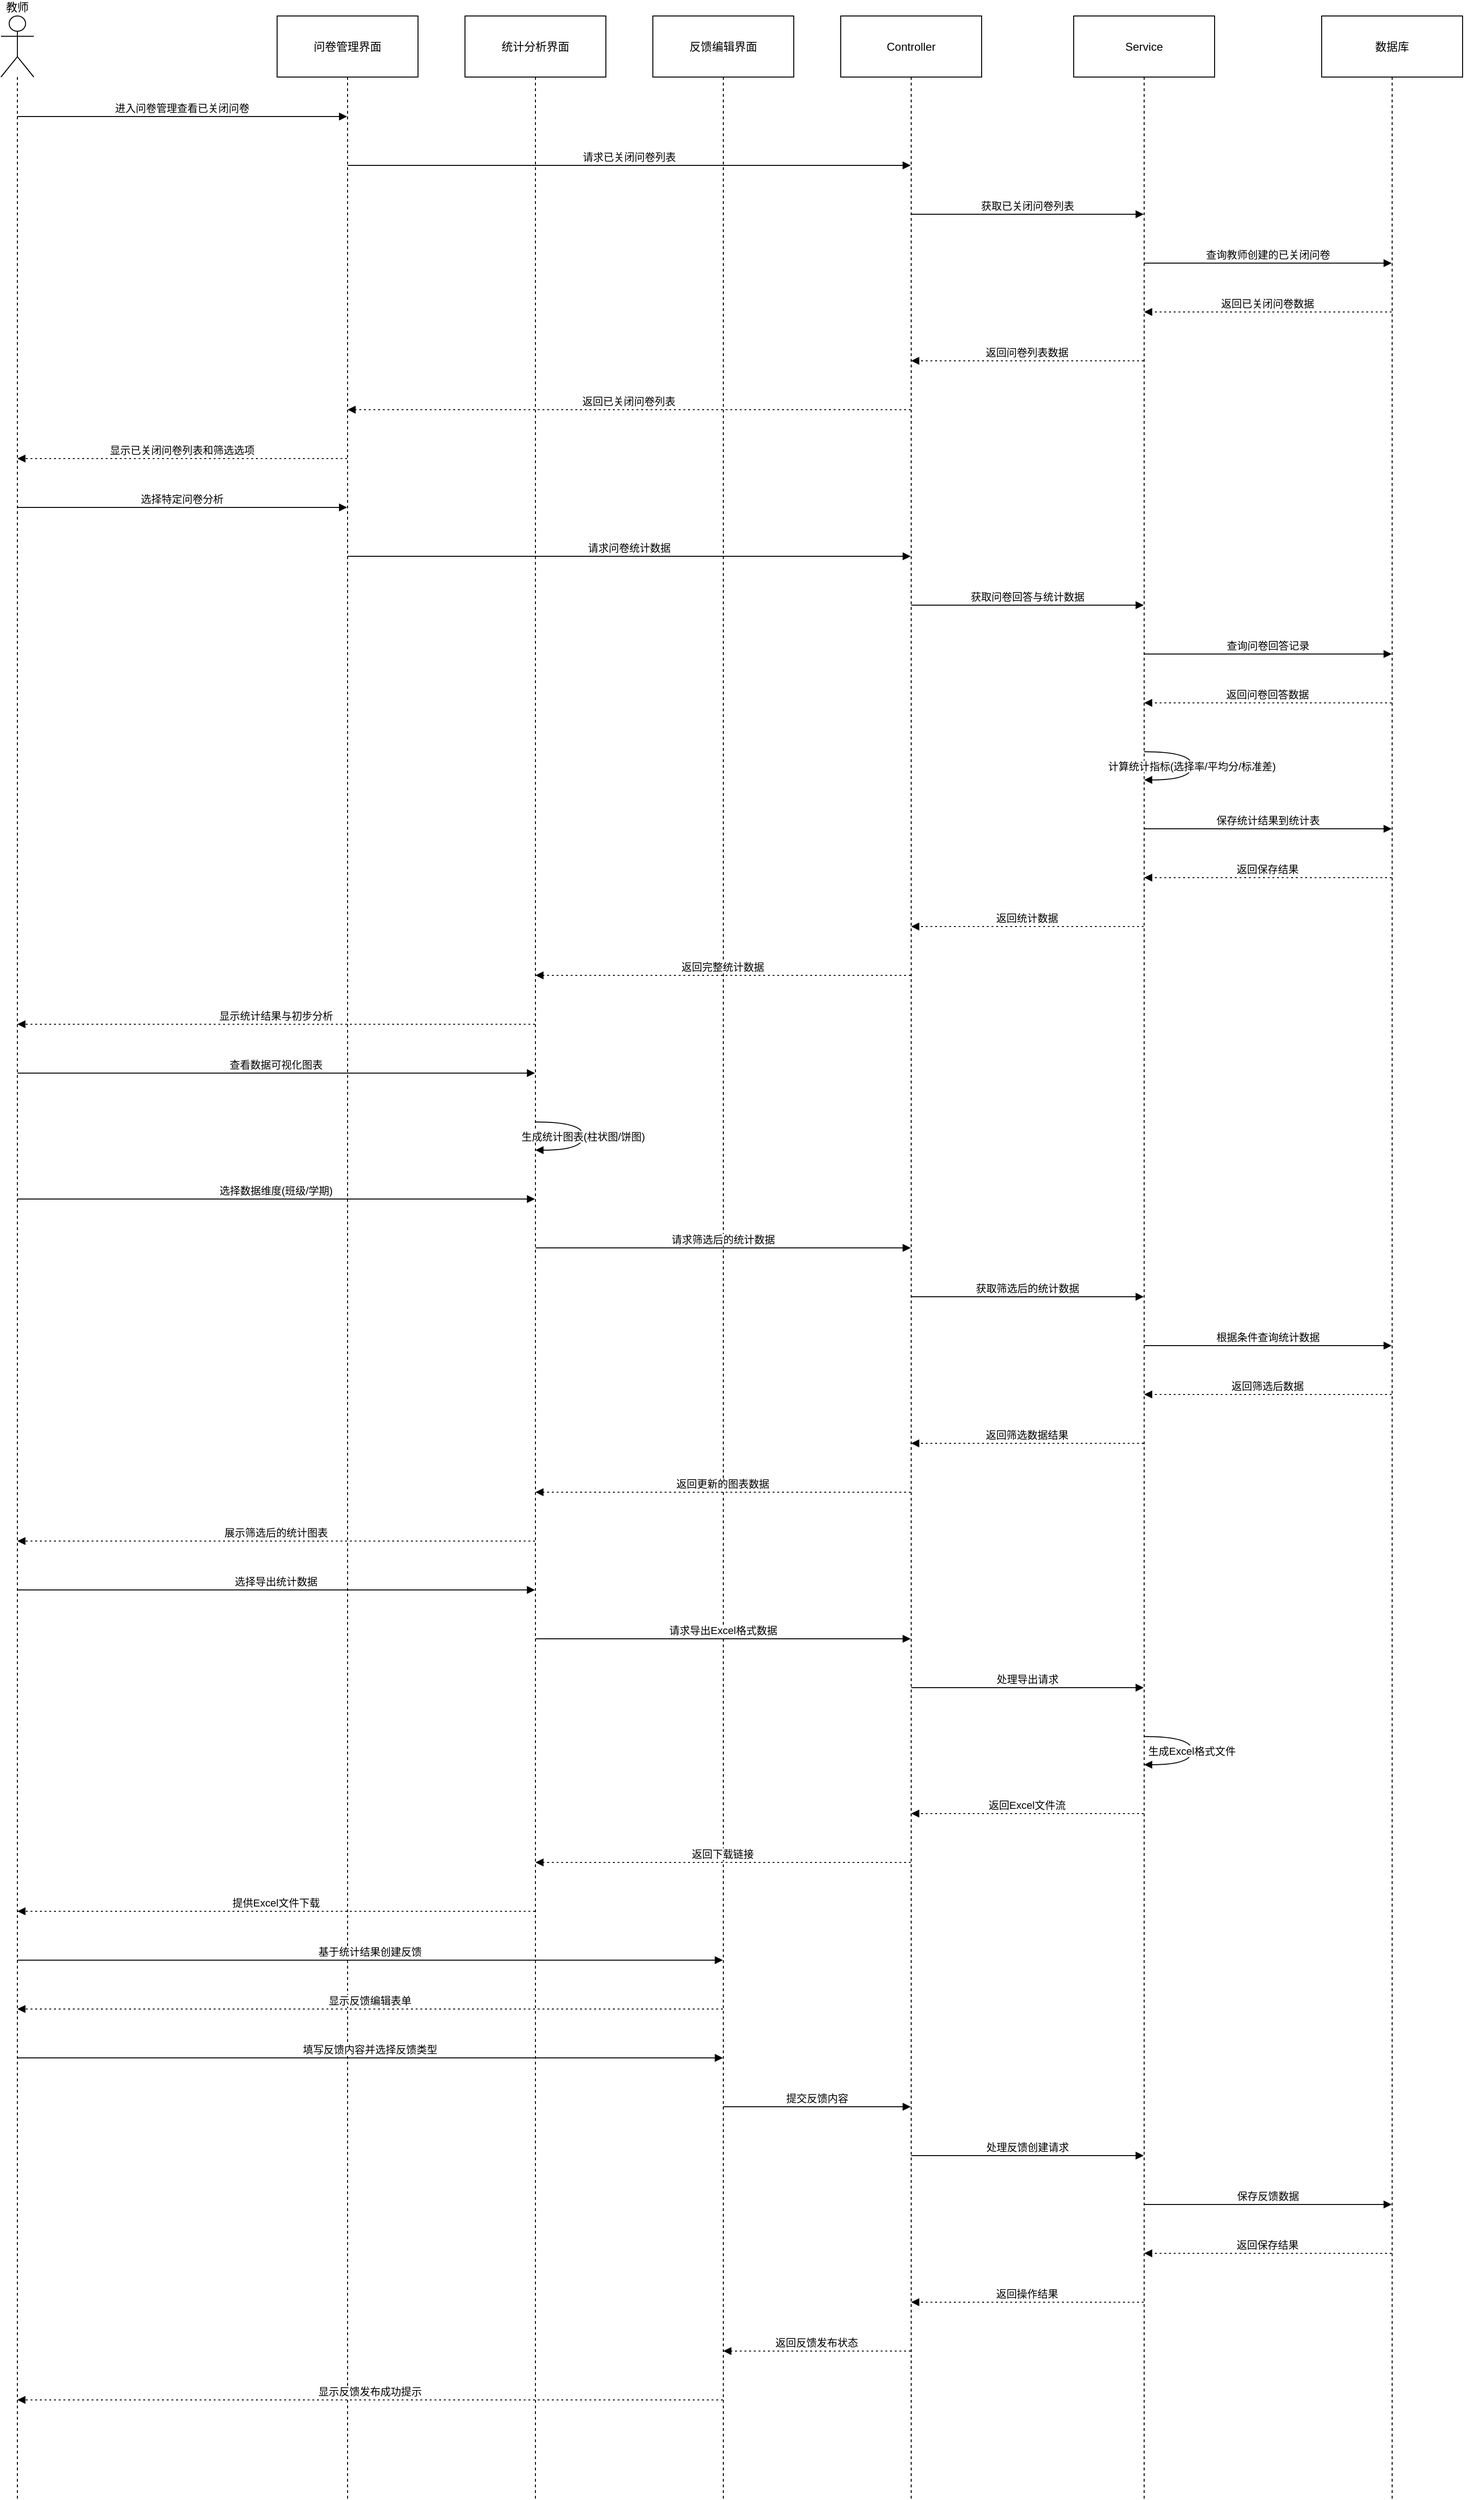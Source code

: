 <mxfile version="26.1.1">
  <diagram id="prtHgNgQTEPvFCAcTncT" name="Page-1">
    <mxGraphModel dx="1793" dy="975" grid="0" gridSize="10" guides="1" tooltips="1" connect="1" arrows="1" fold="1" page="0" pageScale="1" pageWidth="827" pageHeight="1169" math="0" shadow="0">
      <root>
        <mxCell id="0" />
        <mxCell id="1" parent="0" />
        <mxCell id="KFw7_NxjIXX5zIOPV5az-405" value="教师" style="shape=umlLifeline;perimeter=lifelinePerimeter;whiteSpace=wrap;container=1;dropTarget=0;collapsible=0;recursiveResize=0;outlineConnect=0;portConstraint=eastwest;newEdgeStyle={&quot;edgeStyle&quot;:&quot;elbowEdgeStyle&quot;,&quot;elbow&quot;:&quot;vertical&quot;,&quot;curved&quot;:0,&quot;rounded&quot;:0};participant=umlActor;verticalAlign=bottom;labelPosition=center;verticalLabelPosition=top;align=center;size=65;" vertex="1" parent="1">
          <mxGeometry x="225" y="380" width="35" height="2642" as="geometry" />
        </mxCell>
        <mxCell id="KFw7_NxjIXX5zIOPV5az-406" value="问卷管理界面" style="shape=umlLifeline;perimeter=lifelinePerimeter;whiteSpace=wrap;container=1;dropTarget=0;collapsible=0;recursiveResize=0;outlineConnect=0;portConstraint=eastwest;newEdgeStyle={&quot;edgeStyle&quot;:&quot;elbowEdgeStyle&quot;,&quot;elbow&quot;:&quot;vertical&quot;,&quot;curved&quot;:0,&quot;rounded&quot;:0};size=65;" vertex="1" parent="1">
          <mxGeometry x="519" y="380" width="150" height="2642" as="geometry" />
        </mxCell>
        <mxCell id="KFw7_NxjIXX5zIOPV5az-407" value="统计分析界面" style="shape=umlLifeline;perimeter=lifelinePerimeter;whiteSpace=wrap;container=1;dropTarget=0;collapsible=0;recursiveResize=0;outlineConnect=0;portConstraint=eastwest;newEdgeStyle={&quot;edgeStyle&quot;:&quot;elbowEdgeStyle&quot;,&quot;elbow&quot;:&quot;vertical&quot;,&quot;curved&quot;:0,&quot;rounded&quot;:0};size=65;" vertex="1" parent="1">
          <mxGeometry x="719" y="380" width="150" height="2642" as="geometry" />
        </mxCell>
        <mxCell id="KFw7_NxjIXX5zIOPV5az-408" value="反馈编辑界面" style="shape=umlLifeline;perimeter=lifelinePerimeter;whiteSpace=wrap;container=1;dropTarget=0;collapsible=0;recursiveResize=0;outlineConnect=0;portConstraint=eastwest;newEdgeStyle={&quot;edgeStyle&quot;:&quot;elbowEdgeStyle&quot;,&quot;elbow&quot;:&quot;vertical&quot;,&quot;curved&quot;:0,&quot;rounded&quot;:0};size=65;" vertex="1" parent="1">
          <mxGeometry x="919" y="380" width="150" height="2642" as="geometry" />
        </mxCell>
        <mxCell id="KFw7_NxjIXX5zIOPV5az-409" value="Controller" style="shape=umlLifeline;perimeter=lifelinePerimeter;whiteSpace=wrap;container=1;dropTarget=0;collapsible=0;recursiveResize=0;outlineConnect=0;portConstraint=eastwest;newEdgeStyle={&quot;edgeStyle&quot;:&quot;elbowEdgeStyle&quot;,&quot;elbow&quot;:&quot;vertical&quot;,&quot;curved&quot;:0,&quot;rounded&quot;:0};size=65;" vertex="1" parent="1">
          <mxGeometry x="1119" y="380" width="150" height="2642" as="geometry" />
        </mxCell>
        <mxCell id="KFw7_NxjIXX5zIOPV5az-410" value="Service" style="shape=umlLifeline;perimeter=lifelinePerimeter;whiteSpace=wrap;container=1;dropTarget=0;collapsible=0;recursiveResize=0;outlineConnect=0;portConstraint=eastwest;newEdgeStyle={&quot;edgeStyle&quot;:&quot;elbowEdgeStyle&quot;,&quot;elbow&quot;:&quot;vertical&quot;,&quot;curved&quot;:0,&quot;rounded&quot;:0};size=65;" vertex="1" parent="1">
          <mxGeometry x="1367" y="380" width="150" height="2642" as="geometry" />
        </mxCell>
        <mxCell id="KFw7_NxjIXX5zIOPV5az-411" value="数据库" style="shape=umlLifeline;perimeter=lifelinePerimeter;whiteSpace=wrap;container=1;dropTarget=0;collapsible=0;recursiveResize=0;outlineConnect=0;portConstraint=eastwest;newEdgeStyle={&quot;edgeStyle&quot;:&quot;elbowEdgeStyle&quot;,&quot;elbow&quot;:&quot;vertical&quot;,&quot;curved&quot;:0,&quot;rounded&quot;:0};size=65;" vertex="1" parent="1">
          <mxGeometry x="1631" y="380" width="150" height="2642" as="geometry" />
        </mxCell>
        <mxCell id="KFw7_NxjIXX5zIOPV5az-412" value="进入问卷管理查看已关闭问卷" style="verticalAlign=bottom;edgeStyle=elbowEdgeStyle;elbow=vertical;curved=0;rounded=0;endArrow=block;" edge="1" parent="1" source="KFw7_NxjIXX5zIOPV5az-405" target="KFw7_NxjIXX5zIOPV5az-406">
          <mxGeometry relative="1" as="geometry">
            <Array as="points">
              <mxPoint x="456" y="487" />
            </Array>
          </mxGeometry>
        </mxCell>
        <mxCell id="KFw7_NxjIXX5zIOPV5az-413" value="请求已关闭问卷列表" style="verticalAlign=bottom;edgeStyle=elbowEdgeStyle;elbow=vertical;curved=0;rounded=0;endArrow=block;" edge="1" parent="1" source="KFw7_NxjIXX5zIOPV5az-406" target="KFw7_NxjIXX5zIOPV5az-409">
          <mxGeometry relative="1" as="geometry">
            <Array as="points">
              <mxPoint x="903" y="539" />
            </Array>
          </mxGeometry>
        </mxCell>
        <mxCell id="KFw7_NxjIXX5zIOPV5az-414" value="获取已关闭问卷列表" style="verticalAlign=bottom;edgeStyle=elbowEdgeStyle;elbow=vertical;curved=0;rounded=0;endArrow=block;" edge="1" parent="1" source="KFw7_NxjIXX5zIOPV5az-409" target="KFw7_NxjIXX5zIOPV5az-410">
          <mxGeometry relative="1" as="geometry">
            <Array as="points">
              <mxPoint x="1327" y="591" />
            </Array>
          </mxGeometry>
        </mxCell>
        <mxCell id="KFw7_NxjIXX5zIOPV5az-415" value="查询教师创建的已关闭问卷" style="verticalAlign=bottom;edgeStyle=elbowEdgeStyle;elbow=vertical;curved=0;rounded=0;endArrow=block;" edge="1" parent="1" source="KFw7_NxjIXX5zIOPV5az-410" target="KFw7_NxjIXX5zIOPV5az-411">
          <mxGeometry relative="1" as="geometry">
            <Array as="points">
              <mxPoint x="1583" y="643" />
            </Array>
          </mxGeometry>
        </mxCell>
        <mxCell id="KFw7_NxjIXX5zIOPV5az-416" value="返回已关闭问卷数据" style="verticalAlign=bottom;edgeStyle=elbowEdgeStyle;elbow=vertical;curved=0;rounded=0;dashed=1;dashPattern=2 3;endArrow=block;" edge="1" parent="1" source="KFw7_NxjIXX5zIOPV5az-411" target="KFw7_NxjIXX5zIOPV5az-410">
          <mxGeometry relative="1" as="geometry">
            <Array as="points">
              <mxPoint x="1586" y="695" />
            </Array>
          </mxGeometry>
        </mxCell>
        <mxCell id="KFw7_NxjIXX5zIOPV5az-417" value="返回问卷列表数据" style="verticalAlign=bottom;edgeStyle=elbowEdgeStyle;elbow=vertical;curved=0;rounded=0;dashed=1;dashPattern=2 3;endArrow=block;" edge="1" parent="1" source="KFw7_NxjIXX5zIOPV5az-410" target="KFw7_NxjIXX5zIOPV5az-409">
          <mxGeometry relative="1" as="geometry">
            <Array as="points">
              <mxPoint x="1330" y="747" />
            </Array>
          </mxGeometry>
        </mxCell>
        <mxCell id="KFw7_NxjIXX5zIOPV5az-418" value="返回已关闭问卷列表" style="verticalAlign=bottom;edgeStyle=elbowEdgeStyle;elbow=vertical;curved=0;rounded=0;dashed=1;dashPattern=2 3;endArrow=block;" edge="1" parent="1" source="KFw7_NxjIXX5zIOPV5az-409" target="KFw7_NxjIXX5zIOPV5az-406">
          <mxGeometry relative="1" as="geometry">
            <Array as="points">
              <mxPoint x="906" y="799" />
            </Array>
          </mxGeometry>
        </mxCell>
        <mxCell id="KFw7_NxjIXX5zIOPV5az-419" value="显示已关闭问卷列表和筛选选项" style="verticalAlign=bottom;edgeStyle=elbowEdgeStyle;elbow=vertical;curved=0;rounded=0;dashed=1;dashPattern=2 3;endArrow=block;" edge="1" parent="1" source="KFw7_NxjIXX5zIOPV5az-406" target="KFw7_NxjIXX5zIOPV5az-405">
          <mxGeometry relative="1" as="geometry">
            <Array as="points">
              <mxPoint x="459" y="851" />
            </Array>
          </mxGeometry>
        </mxCell>
        <mxCell id="KFw7_NxjIXX5zIOPV5az-420" value="选择特定问卷分析" style="verticalAlign=bottom;edgeStyle=elbowEdgeStyle;elbow=vertical;curved=0;rounded=0;endArrow=block;" edge="1" parent="1" source="KFw7_NxjIXX5zIOPV5az-405" target="KFw7_NxjIXX5zIOPV5az-406">
          <mxGeometry relative="1" as="geometry">
            <Array as="points">
              <mxPoint x="456" y="903" />
            </Array>
          </mxGeometry>
        </mxCell>
        <mxCell id="KFw7_NxjIXX5zIOPV5az-421" value="请求问卷统计数据" style="verticalAlign=bottom;edgeStyle=elbowEdgeStyle;elbow=vertical;curved=0;rounded=0;endArrow=block;" edge="1" parent="1" source="KFw7_NxjIXX5zIOPV5az-406" target="KFw7_NxjIXX5zIOPV5az-409">
          <mxGeometry relative="1" as="geometry">
            <Array as="points">
              <mxPoint x="903" y="955" />
            </Array>
          </mxGeometry>
        </mxCell>
        <mxCell id="KFw7_NxjIXX5zIOPV5az-422" value="获取问卷回答与统计数据" style="verticalAlign=bottom;edgeStyle=elbowEdgeStyle;elbow=vertical;curved=0;rounded=0;endArrow=block;" edge="1" parent="1" source="KFw7_NxjIXX5zIOPV5az-409" target="KFw7_NxjIXX5zIOPV5az-410">
          <mxGeometry relative="1" as="geometry">
            <Array as="points">
              <mxPoint x="1327" y="1007" />
            </Array>
          </mxGeometry>
        </mxCell>
        <mxCell id="KFw7_NxjIXX5zIOPV5az-423" value="查询问卷回答记录" style="verticalAlign=bottom;edgeStyle=elbowEdgeStyle;elbow=vertical;curved=0;rounded=0;endArrow=block;" edge="1" parent="1" source="KFw7_NxjIXX5zIOPV5az-410" target="KFw7_NxjIXX5zIOPV5az-411">
          <mxGeometry relative="1" as="geometry">
            <Array as="points">
              <mxPoint x="1583" y="1059" />
            </Array>
          </mxGeometry>
        </mxCell>
        <mxCell id="KFw7_NxjIXX5zIOPV5az-424" value="返回问卷回答数据" style="verticalAlign=bottom;edgeStyle=elbowEdgeStyle;elbow=vertical;curved=0;rounded=0;dashed=1;dashPattern=2 3;endArrow=block;" edge="1" parent="1" source="KFw7_NxjIXX5zIOPV5az-411" target="KFw7_NxjIXX5zIOPV5az-410">
          <mxGeometry relative="1" as="geometry">
            <Array as="points">
              <mxPoint x="1586" y="1111" />
            </Array>
          </mxGeometry>
        </mxCell>
        <mxCell id="KFw7_NxjIXX5zIOPV5az-425" value="计算统计指标(选择率/平均分/标准差)" style="curved=1;endArrow=block;rounded=0;" edge="1" parent="1" source="KFw7_NxjIXX5zIOPV5az-410" target="KFw7_NxjIXX5zIOPV5az-410">
          <mxGeometry relative="1" as="geometry">
            <Array as="points">
              <mxPoint x="1493" y="1163" />
              <mxPoint x="1493" y="1193" />
            </Array>
          </mxGeometry>
        </mxCell>
        <mxCell id="KFw7_NxjIXX5zIOPV5az-426" value="保存统计结果到统计表" style="verticalAlign=bottom;edgeStyle=elbowEdgeStyle;elbow=vertical;curved=0;rounded=0;endArrow=block;" edge="1" parent="1" source="KFw7_NxjIXX5zIOPV5az-410" target="KFw7_NxjIXX5zIOPV5az-411">
          <mxGeometry relative="1" as="geometry">
            <Array as="points">
              <mxPoint x="1583" y="1245" />
            </Array>
          </mxGeometry>
        </mxCell>
        <mxCell id="KFw7_NxjIXX5zIOPV5az-427" value="返回保存结果" style="verticalAlign=bottom;edgeStyle=elbowEdgeStyle;elbow=vertical;curved=0;rounded=0;dashed=1;dashPattern=2 3;endArrow=block;" edge="1" parent="1" source="KFw7_NxjIXX5zIOPV5az-411" target="KFw7_NxjIXX5zIOPV5az-410">
          <mxGeometry relative="1" as="geometry">
            <Array as="points">
              <mxPoint x="1586" y="1297" />
            </Array>
          </mxGeometry>
        </mxCell>
        <mxCell id="KFw7_NxjIXX5zIOPV5az-428" value="返回统计数据" style="verticalAlign=bottom;edgeStyle=elbowEdgeStyle;elbow=vertical;curved=0;rounded=0;dashed=1;dashPattern=2 3;endArrow=block;" edge="1" parent="1" source="KFw7_NxjIXX5zIOPV5az-410" target="KFw7_NxjIXX5zIOPV5az-409">
          <mxGeometry relative="1" as="geometry">
            <Array as="points">
              <mxPoint x="1330" y="1349" />
            </Array>
          </mxGeometry>
        </mxCell>
        <mxCell id="KFw7_NxjIXX5zIOPV5az-429" value="返回完整统计数据" style="verticalAlign=bottom;edgeStyle=elbowEdgeStyle;elbow=vertical;curved=0;rounded=0;dashed=1;dashPattern=2 3;endArrow=block;" edge="1" parent="1" source="KFw7_NxjIXX5zIOPV5az-409" target="KFw7_NxjIXX5zIOPV5az-407">
          <mxGeometry relative="1" as="geometry">
            <Array as="points">
              <mxPoint x="1006" y="1401" />
            </Array>
          </mxGeometry>
        </mxCell>
        <mxCell id="KFw7_NxjIXX5zIOPV5az-430" value="显示统计结果与初步分析" style="verticalAlign=bottom;edgeStyle=elbowEdgeStyle;elbow=vertical;curved=0;rounded=0;dashed=1;dashPattern=2 3;endArrow=block;" edge="1" parent="1" source="KFw7_NxjIXX5zIOPV5az-407" target="KFw7_NxjIXX5zIOPV5az-405">
          <mxGeometry relative="1" as="geometry">
            <Array as="points">
              <mxPoint x="559" y="1453" />
            </Array>
          </mxGeometry>
        </mxCell>
        <mxCell id="KFw7_NxjIXX5zIOPV5az-431" value="查看数据可视化图表" style="verticalAlign=bottom;edgeStyle=elbowEdgeStyle;elbow=vertical;curved=0;rounded=0;endArrow=block;" edge="1" parent="1" source="KFw7_NxjIXX5zIOPV5az-405" target="KFw7_NxjIXX5zIOPV5az-407">
          <mxGeometry relative="1" as="geometry">
            <Array as="points">
              <mxPoint x="556" y="1505" />
            </Array>
          </mxGeometry>
        </mxCell>
        <mxCell id="KFw7_NxjIXX5zIOPV5az-432" value="生成统计图表(柱状图/饼图)" style="curved=1;endArrow=block;rounded=0;" edge="1" parent="1" source="KFw7_NxjIXX5zIOPV5az-407" target="KFw7_NxjIXX5zIOPV5az-407">
          <mxGeometry relative="1" as="geometry">
            <Array as="points">
              <mxPoint x="845" y="1557" />
              <mxPoint x="845" y="1587" />
            </Array>
          </mxGeometry>
        </mxCell>
        <mxCell id="KFw7_NxjIXX5zIOPV5az-433" value="选择数据维度(班级/学期)" style="verticalAlign=bottom;edgeStyle=elbowEdgeStyle;elbow=vertical;curved=0;rounded=0;endArrow=block;" edge="1" parent="1" source="KFw7_NxjIXX5zIOPV5az-405" target="KFw7_NxjIXX5zIOPV5az-407">
          <mxGeometry relative="1" as="geometry">
            <Array as="points">
              <mxPoint x="556" y="1639" />
            </Array>
          </mxGeometry>
        </mxCell>
        <mxCell id="KFw7_NxjIXX5zIOPV5az-434" value="请求筛选后的统计数据" style="verticalAlign=bottom;edgeStyle=elbowEdgeStyle;elbow=vertical;curved=0;rounded=0;endArrow=block;" edge="1" parent="1" source="KFw7_NxjIXX5zIOPV5az-407" target="KFw7_NxjIXX5zIOPV5az-409">
          <mxGeometry relative="1" as="geometry">
            <Array as="points">
              <mxPoint x="1003" y="1691" />
            </Array>
          </mxGeometry>
        </mxCell>
        <mxCell id="KFw7_NxjIXX5zIOPV5az-435" value="获取筛选后的统计数据" style="verticalAlign=bottom;edgeStyle=elbowEdgeStyle;elbow=vertical;curved=0;rounded=0;endArrow=block;" edge="1" parent="1" source="KFw7_NxjIXX5zIOPV5az-409" target="KFw7_NxjIXX5zIOPV5az-410">
          <mxGeometry relative="1" as="geometry">
            <Array as="points">
              <mxPoint x="1327" y="1743" />
            </Array>
          </mxGeometry>
        </mxCell>
        <mxCell id="KFw7_NxjIXX5zIOPV5az-436" value="根据条件查询统计数据" style="verticalAlign=bottom;edgeStyle=elbowEdgeStyle;elbow=vertical;curved=0;rounded=0;endArrow=block;" edge="1" parent="1" source="KFw7_NxjIXX5zIOPV5az-410" target="KFw7_NxjIXX5zIOPV5az-411">
          <mxGeometry relative="1" as="geometry">
            <Array as="points">
              <mxPoint x="1583" y="1795" />
            </Array>
          </mxGeometry>
        </mxCell>
        <mxCell id="KFw7_NxjIXX5zIOPV5az-437" value="返回筛选后数据" style="verticalAlign=bottom;edgeStyle=elbowEdgeStyle;elbow=vertical;curved=0;rounded=0;dashed=1;dashPattern=2 3;endArrow=block;" edge="1" parent="1" source="KFw7_NxjIXX5zIOPV5az-411" target="KFw7_NxjIXX5zIOPV5az-410">
          <mxGeometry relative="1" as="geometry">
            <Array as="points">
              <mxPoint x="1586" y="1847" />
            </Array>
          </mxGeometry>
        </mxCell>
        <mxCell id="KFw7_NxjIXX5zIOPV5az-438" value="返回筛选数据结果" style="verticalAlign=bottom;edgeStyle=elbowEdgeStyle;elbow=vertical;curved=0;rounded=0;dashed=1;dashPattern=2 3;endArrow=block;" edge="1" parent="1" source="KFw7_NxjIXX5zIOPV5az-410" target="KFw7_NxjIXX5zIOPV5az-409">
          <mxGeometry relative="1" as="geometry">
            <Array as="points">
              <mxPoint x="1330" y="1899" />
            </Array>
          </mxGeometry>
        </mxCell>
        <mxCell id="KFw7_NxjIXX5zIOPV5az-439" value="返回更新的图表数据" style="verticalAlign=bottom;edgeStyle=elbowEdgeStyle;elbow=vertical;curved=0;rounded=0;dashed=1;dashPattern=2 3;endArrow=block;" edge="1" parent="1" source="KFw7_NxjIXX5zIOPV5az-409" target="KFw7_NxjIXX5zIOPV5az-407">
          <mxGeometry relative="1" as="geometry">
            <Array as="points">
              <mxPoint x="1006" y="1951" />
            </Array>
          </mxGeometry>
        </mxCell>
        <mxCell id="KFw7_NxjIXX5zIOPV5az-440" value="展示筛选后的统计图表" style="verticalAlign=bottom;edgeStyle=elbowEdgeStyle;elbow=vertical;curved=0;rounded=0;dashed=1;dashPattern=2 3;endArrow=block;" edge="1" parent="1" source="KFw7_NxjIXX5zIOPV5az-407" target="KFw7_NxjIXX5zIOPV5az-405">
          <mxGeometry relative="1" as="geometry">
            <Array as="points">
              <mxPoint x="559" y="2003" />
            </Array>
          </mxGeometry>
        </mxCell>
        <mxCell id="KFw7_NxjIXX5zIOPV5az-441" value="选择导出统计数据" style="verticalAlign=bottom;edgeStyle=elbowEdgeStyle;elbow=vertical;curved=0;rounded=0;endArrow=block;" edge="1" parent="1" source="KFw7_NxjIXX5zIOPV5az-405" target="KFw7_NxjIXX5zIOPV5az-407">
          <mxGeometry relative="1" as="geometry">
            <Array as="points">
              <mxPoint x="556" y="2055" />
            </Array>
          </mxGeometry>
        </mxCell>
        <mxCell id="KFw7_NxjIXX5zIOPV5az-442" value="请求导出Excel格式数据" style="verticalAlign=bottom;edgeStyle=elbowEdgeStyle;elbow=vertical;curved=0;rounded=0;endArrow=block;" edge="1" parent="1" source="KFw7_NxjIXX5zIOPV5az-407" target="KFw7_NxjIXX5zIOPV5az-409">
          <mxGeometry relative="1" as="geometry">
            <Array as="points">
              <mxPoint x="1003" y="2107" />
            </Array>
          </mxGeometry>
        </mxCell>
        <mxCell id="KFw7_NxjIXX5zIOPV5az-443" value="处理导出请求" style="verticalAlign=bottom;edgeStyle=elbowEdgeStyle;elbow=vertical;curved=0;rounded=0;endArrow=block;" edge="1" parent="1" source="KFw7_NxjIXX5zIOPV5az-409" target="KFw7_NxjIXX5zIOPV5az-410">
          <mxGeometry relative="1" as="geometry">
            <Array as="points">
              <mxPoint x="1327" y="2159" />
            </Array>
          </mxGeometry>
        </mxCell>
        <mxCell id="KFw7_NxjIXX5zIOPV5az-444" value="生成Excel格式文件" style="curved=1;endArrow=block;rounded=0;" edge="1" parent="1" source="KFw7_NxjIXX5zIOPV5az-410" target="KFw7_NxjIXX5zIOPV5az-410">
          <mxGeometry relative="1" as="geometry">
            <Array as="points">
              <mxPoint x="1493" y="2211" />
              <mxPoint x="1493" y="2241" />
            </Array>
          </mxGeometry>
        </mxCell>
        <mxCell id="KFw7_NxjIXX5zIOPV5az-445" value="返回Excel文件流" style="verticalAlign=bottom;edgeStyle=elbowEdgeStyle;elbow=vertical;curved=0;rounded=0;dashed=1;dashPattern=2 3;endArrow=block;" edge="1" parent="1" source="KFw7_NxjIXX5zIOPV5az-410" target="KFw7_NxjIXX5zIOPV5az-409">
          <mxGeometry relative="1" as="geometry">
            <Array as="points">
              <mxPoint x="1330" y="2293" />
            </Array>
          </mxGeometry>
        </mxCell>
        <mxCell id="KFw7_NxjIXX5zIOPV5az-446" value="返回下载链接" style="verticalAlign=bottom;edgeStyle=elbowEdgeStyle;elbow=vertical;curved=0;rounded=0;dashed=1;dashPattern=2 3;endArrow=block;" edge="1" parent="1" source="KFw7_NxjIXX5zIOPV5az-409" target="KFw7_NxjIXX5zIOPV5az-407">
          <mxGeometry relative="1" as="geometry">
            <Array as="points">
              <mxPoint x="1006" y="2345" />
            </Array>
          </mxGeometry>
        </mxCell>
        <mxCell id="KFw7_NxjIXX5zIOPV5az-447" value="提供Excel文件下载" style="verticalAlign=bottom;edgeStyle=elbowEdgeStyle;elbow=vertical;curved=0;rounded=0;dashed=1;dashPattern=2 3;endArrow=block;" edge="1" parent="1" source="KFw7_NxjIXX5zIOPV5az-407" target="KFw7_NxjIXX5zIOPV5az-405">
          <mxGeometry relative="1" as="geometry">
            <Array as="points">
              <mxPoint x="559" y="2397" />
            </Array>
          </mxGeometry>
        </mxCell>
        <mxCell id="KFw7_NxjIXX5zIOPV5az-448" value="基于统计结果创建反馈" style="verticalAlign=bottom;edgeStyle=elbowEdgeStyle;elbow=vertical;curved=0;rounded=0;endArrow=block;" edge="1" parent="1" source="KFw7_NxjIXX5zIOPV5az-405" target="KFw7_NxjIXX5zIOPV5az-408">
          <mxGeometry relative="1" as="geometry">
            <Array as="points">
              <mxPoint x="656" y="2449" />
            </Array>
          </mxGeometry>
        </mxCell>
        <mxCell id="KFw7_NxjIXX5zIOPV5az-449" value="显示反馈编辑表单" style="verticalAlign=bottom;edgeStyle=elbowEdgeStyle;elbow=vertical;curved=0;rounded=0;dashed=1;dashPattern=2 3;endArrow=block;" edge="1" parent="1" source="KFw7_NxjIXX5zIOPV5az-408" target="KFw7_NxjIXX5zIOPV5az-405">
          <mxGeometry relative="1" as="geometry">
            <Array as="points">
              <mxPoint x="659" y="2501" />
            </Array>
          </mxGeometry>
        </mxCell>
        <mxCell id="KFw7_NxjIXX5zIOPV5az-450" value="填写反馈内容并选择反馈类型" style="verticalAlign=bottom;edgeStyle=elbowEdgeStyle;elbow=vertical;curved=0;rounded=0;endArrow=block;" edge="1" parent="1" source="KFw7_NxjIXX5zIOPV5az-405" target="KFw7_NxjIXX5zIOPV5az-408">
          <mxGeometry relative="1" as="geometry">
            <Array as="points">
              <mxPoint x="656" y="2553" />
            </Array>
          </mxGeometry>
        </mxCell>
        <mxCell id="KFw7_NxjIXX5zIOPV5az-451" value="提交反馈内容" style="verticalAlign=bottom;edgeStyle=elbowEdgeStyle;elbow=vertical;curved=0;rounded=0;endArrow=block;" edge="1" parent="1" source="KFw7_NxjIXX5zIOPV5az-408" target="KFw7_NxjIXX5zIOPV5az-409">
          <mxGeometry relative="1" as="geometry">
            <Array as="points">
              <mxPoint x="1103" y="2605" />
            </Array>
          </mxGeometry>
        </mxCell>
        <mxCell id="KFw7_NxjIXX5zIOPV5az-452" value="处理反馈创建请求" style="verticalAlign=bottom;edgeStyle=elbowEdgeStyle;elbow=vertical;curved=0;rounded=0;endArrow=block;" edge="1" parent="1" source="KFw7_NxjIXX5zIOPV5az-409" target="KFw7_NxjIXX5zIOPV5az-410">
          <mxGeometry relative="1" as="geometry">
            <Array as="points">
              <mxPoint x="1327" y="2657" />
            </Array>
          </mxGeometry>
        </mxCell>
        <mxCell id="KFw7_NxjIXX5zIOPV5az-453" value="保存反馈数据" style="verticalAlign=bottom;edgeStyle=elbowEdgeStyle;elbow=vertical;curved=0;rounded=0;endArrow=block;" edge="1" parent="1" source="KFw7_NxjIXX5zIOPV5az-410" target="KFw7_NxjIXX5zIOPV5az-411">
          <mxGeometry relative="1" as="geometry">
            <Array as="points">
              <mxPoint x="1583" y="2709" />
            </Array>
          </mxGeometry>
        </mxCell>
        <mxCell id="KFw7_NxjIXX5zIOPV5az-454" value="返回保存结果" style="verticalAlign=bottom;edgeStyle=elbowEdgeStyle;elbow=vertical;curved=0;rounded=0;dashed=1;dashPattern=2 3;endArrow=block;" edge="1" parent="1" source="KFw7_NxjIXX5zIOPV5az-411" target="KFw7_NxjIXX5zIOPV5az-410">
          <mxGeometry relative="1" as="geometry">
            <Array as="points">
              <mxPoint x="1586" y="2761" />
            </Array>
          </mxGeometry>
        </mxCell>
        <mxCell id="KFw7_NxjIXX5zIOPV5az-455" value="返回操作结果" style="verticalAlign=bottom;edgeStyle=elbowEdgeStyle;elbow=vertical;curved=0;rounded=0;dashed=1;dashPattern=2 3;endArrow=block;" edge="1" parent="1" source="KFw7_NxjIXX5zIOPV5az-410" target="KFw7_NxjIXX5zIOPV5az-409">
          <mxGeometry relative="1" as="geometry">
            <Array as="points">
              <mxPoint x="1330" y="2813" />
            </Array>
          </mxGeometry>
        </mxCell>
        <mxCell id="KFw7_NxjIXX5zIOPV5az-456" value="返回反馈发布状态" style="verticalAlign=bottom;edgeStyle=elbowEdgeStyle;elbow=vertical;curved=0;rounded=0;dashed=1;dashPattern=2 3;endArrow=block;" edge="1" parent="1" source="KFw7_NxjIXX5zIOPV5az-409" target="KFw7_NxjIXX5zIOPV5az-408">
          <mxGeometry relative="1" as="geometry">
            <Array as="points">
              <mxPoint x="1106" y="2865" />
            </Array>
          </mxGeometry>
        </mxCell>
        <mxCell id="KFw7_NxjIXX5zIOPV5az-457" value="显示反馈发布成功提示" style="verticalAlign=bottom;edgeStyle=elbowEdgeStyle;elbow=vertical;curved=0;rounded=0;dashed=1;dashPattern=2 3;endArrow=block;" edge="1" parent="1" source="KFw7_NxjIXX5zIOPV5az-408" target="KFw7_NxjIXX5zIOPV5az-405">
          <mxGeometry relative="1" as="geometry">
            <Array as="points">
              <mxPoint x="659" y="2917" />
            </Array>
          </mxGeometry>
        </mxCell>
      </root>
    </mxGraphModel>
  </diagram>
</mxfile>
